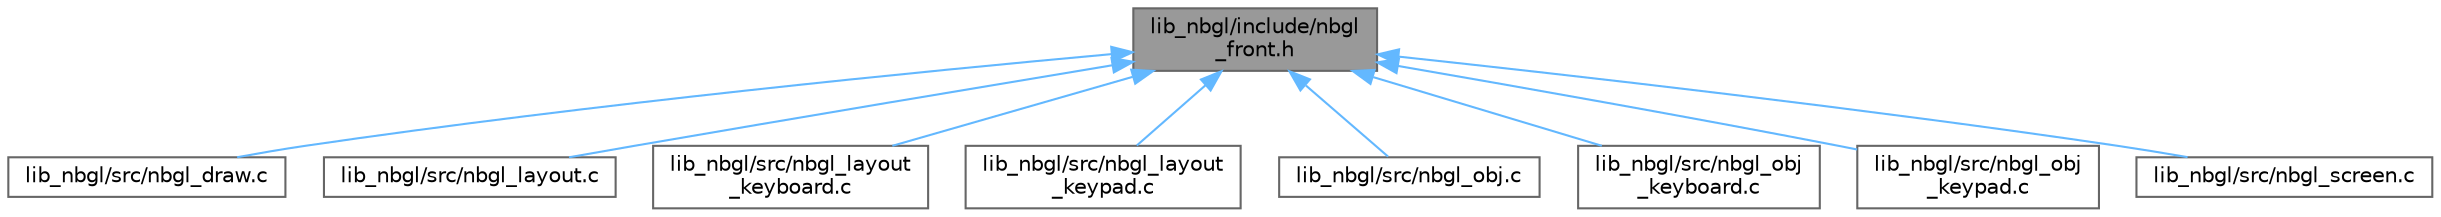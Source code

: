 digraph "lib_nbgl/include/nbgl_front.h"
{
 // LATEX_PDF_SIZE
  bgcolor="transparent";
  edge [fontname=Helvetica,fontsize=10,labelfontname=Helvetica,labelfontsize=10];
  node [fontname=Helvetica,fontsize=10,shape=box,height=0.2,width=0.4];
  Node1 [label="lib_nbgl/include/nbgl\l_front.h",height=0.2,width=0.4,color="gray40", fillcolor="grey60", style="filled", fontcolor="black",tooltip="Font screen low-Level driver API, to draw elementary forms."];
  Node1 -> Node2 [dir="back",color="steelblue1",style="solid"];
  Node2 [label="lib_nbgl/src/nbgl_draw.c",height=0.2,width=0.4,color="grey40", fillcolor="white", style="filled",URL="$nbgl__draw_8c.html",tooltip="Implementation of middle-level API to draw rich forms like rounded rectangle."];
  Node1 -> Node3 [dir="back",color="steelblue1",style="solid"];
  Node3 [label="lib_nbgl/src/nbgl_layout.c",height=0.2,width=0.4,color="grey40", fillcolor="white", style="filled",URL="$nbgl__layout_8c.html",tooltip="Implementation of predefined layouts management for Applications."];
  Node1 -> Node4 [dir="back",color="steelblue1",style="solid"];
  Node4 [label="lib_nbgl/src/nbgl_layout\l_keyboard.c",height=0.2,width=0.4,color="grey40", fillcolor="white", style="filled",URL="$nbgl__layout__keyboard_8c.html",tooltip="Implementation of predefined keyboard related layouts management."];
  Node1 -> Node5 [dir="back",color="steelblue1",style="solid"];
  Node5 [label="lib_nbgl/src/nbgl_layout\l_keypad.c",height=0.2,width=0.4,color="grey40", fillcolor="white", style="filled",URL="$nbgl__layout__keypad_8c.html",tooltip="Implementation of keypad management of predefined layouts management for Applications."];
  Node1 -> Node6 [dir="back",color="steelblue1",style="solid"];
  Node6 [label="lib_nbgl/src/nbgl_obj.c",height=0.2,width=0.4,color="grey40", fillcolor="white", style="filled",URL="$nbgl__obj_8c.html",tooltip="Implementation of API to draw all basic graphic objects."];
  Node1 -> Node7 [dir="back",color="steelblue1",style="solid"];
  Node7 [label="lib_nbgl/src/nbgl_obj\l_keyboard.c",height=0.2,width=0.4,color="grey40", fillcolor="white", style="filled",URL="$nbgl__obj__keyboard_8c.html",tooltip="The construction and touch management of a keyboard object."];
  Node1 -> Node8 [dir="back",color="steelblue1",style="solid"];
  Node8 [label="lib_nbgl/src/nbgl_obj\l_keypad.c",height=0.2,width=0.4,color="grey40", fillcolor="white", style="filled",URL="$nbgl__obj__keypad_8c.html",tooltip="The construction and touch management of a keypad object."];
  Node1 -> Node9 [dir="back",color="steelblue1",style="solid"];
  Node9 [label="lib_nbgl/src/nbgl_screen.c",height=0.2,width=0.4,color="grey40", fillcolor="white", style="filled",URL="$nbgl__screen_8c.html",tooltip="Implementation of screens management API."];
}
